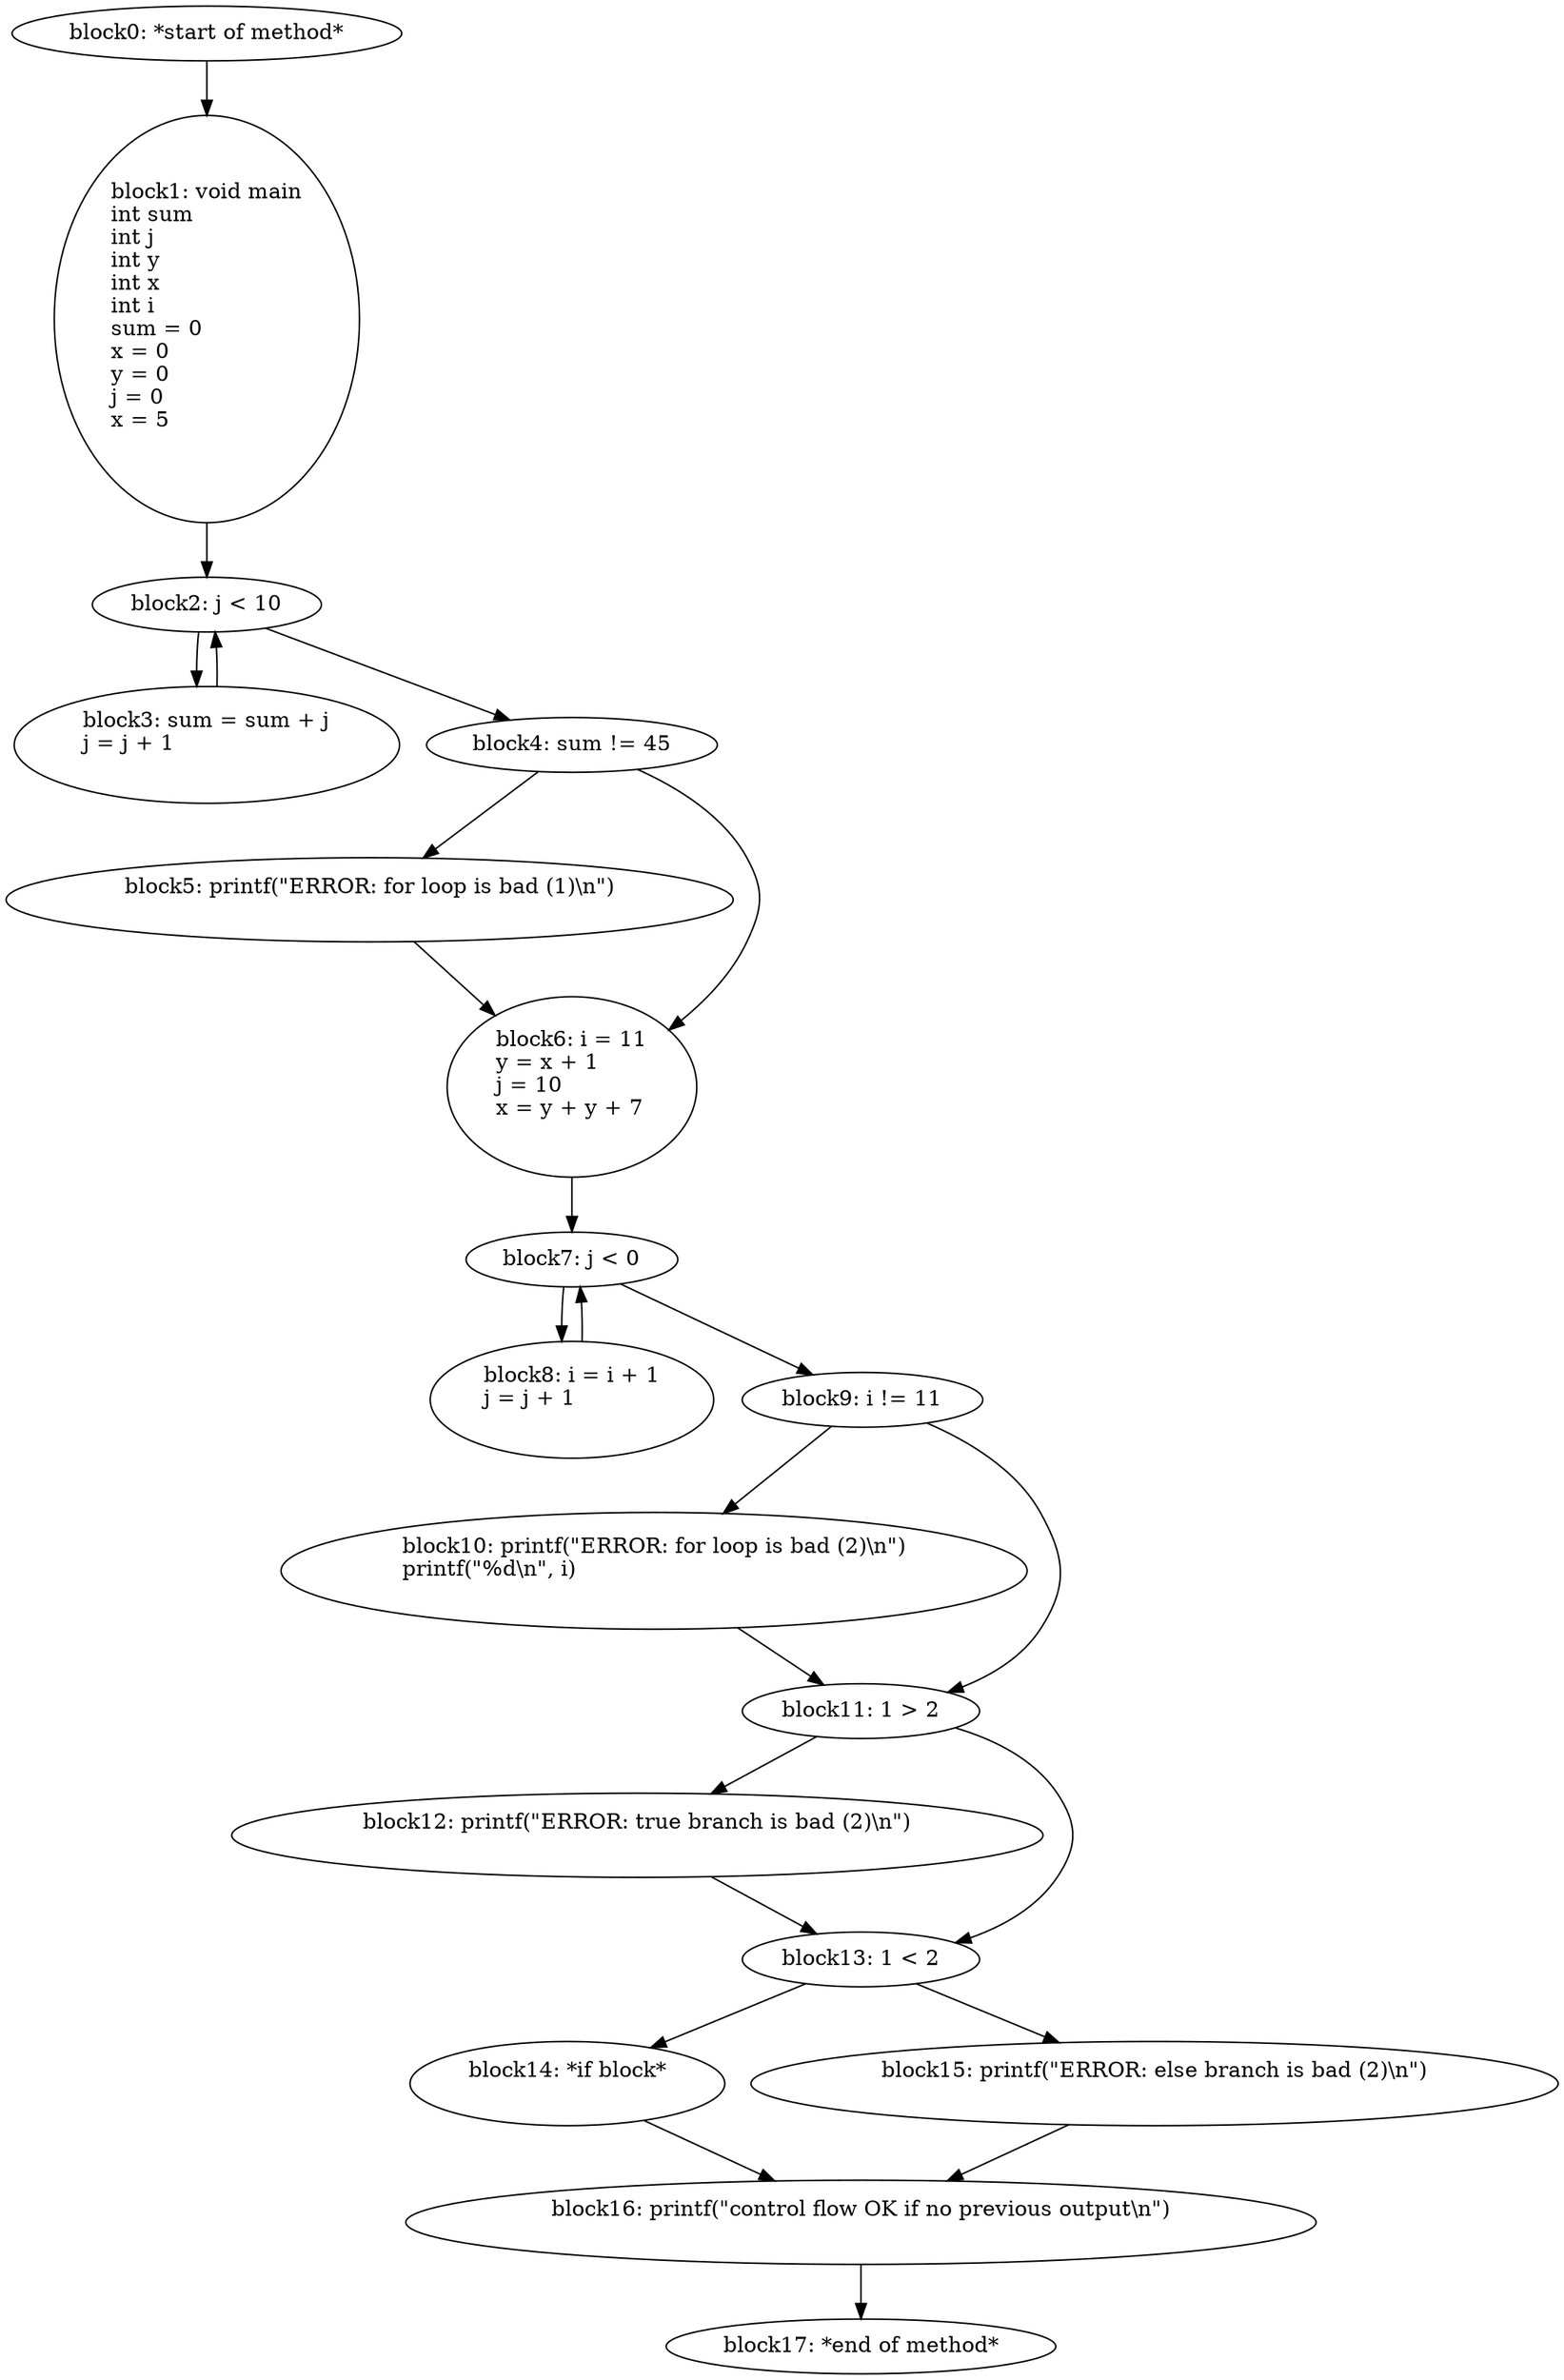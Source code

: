 digraph G {
  block0 [ label="block0: *start\ of\ method*\l" ];
  block1 [ label="block1: void\ main\lint\ sum\lint\ j\lint\ y\lint\ x\lint\ i\lsum\ =\ 0\lx\ =\ 0\ly\ =\ 0\lj\ =\ 0\lx\ =\ 5\l\l" ];
  block2 [ label="block2: j\ \<\ 10\l" ];
  block3 [ label="block3: sum\ =\ sum\ +\ j\lj\ =\ j\ +\ 1\l\l" ];
  block4 [ label="block4: sum\ !=\ 45\l" ];
  block5 [ label="block5: printf\(\"ERROR\:\ for\ loop\ is\ bad\ \(1\)\\n\"\)\l\l" ];
  block6 [ label="block6: i\ =\ 11\ly\ =\ x\ +\ 1\lj\ =\ 10\lx\ =\ y\ +\ y\ +\ 7\l\l" ];
  block7 [ label="block7: j\ \<\ 0\l" ];
  block8 [ label="block8: i\ =\ i\ +\ 1\lj\ =\ j\ +\ 1\l\l" ];
  block9 [ label="block9: i\ !=\ 11\l" ];
  block10 [ label="block10: printf\(\"ERROR\:\ for\ loop\ is\ bad\ \(2\)\\n\"\)\lprintf\(\"%d\\n\"\,\ i\)\l\l" ];
  block11 [ label="block11: 1\ \>\ 2\l" ];
  block12 [ label="block12: printf\(\"ERROR\:\ true\ branch\ is\ bad\ \(2\)\\n\"\)\l\l" ];
  block13 [ label="block13: 1\ \<\ 2\l" ];
  block14 [ label="block14: *if\ block*\l\l" ];
  block16 [ label="block16: printf\(\"control\ flow\ OK\ if\ no\ previous\ output\\n\"\)\l\l" ];
  block17 [ label="block17: *end\ of\ method*\l" ];
  block15 [ label="block15: printf\(\"ERROR\:\ else\ branch\ is\ bad\ \(2\)\\n\"\)\l\l" ];
  block0 -> block1;
  block1 -> block2;
  block2 -> block3;
  block3 -> block2;
  block2 -> block4;
  block4 -> block5;
  block5 -> block6;
  block6 -> block7;
  block7 -> block8;
  block8 -> block7;
  block7 -> block9;
  block9 -> block10;
  block10 -> block11;
  block11 -> block12;
  block12 -> block13;
  block13 -> block14;
  block14 -> block16;
  block16 -> block17;
  block13 -> block15;
  block15 -> block16;
  block11 -> block13;
  block9 -> block11;
  block4 -> block6;
}
